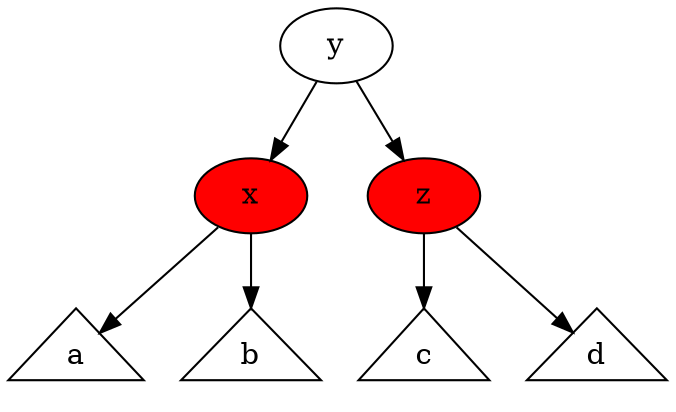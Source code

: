 digraph {
y
x [style=filled,fillcolor=red]
z [style=filled,fillcolor=red]
a [shape=triangle]
b [shape=triangle]
c [shape=triangle]
d [shape=triangle]
y -> x
y -> z
x -> a
x -> b
z -> c
z -> d
}
